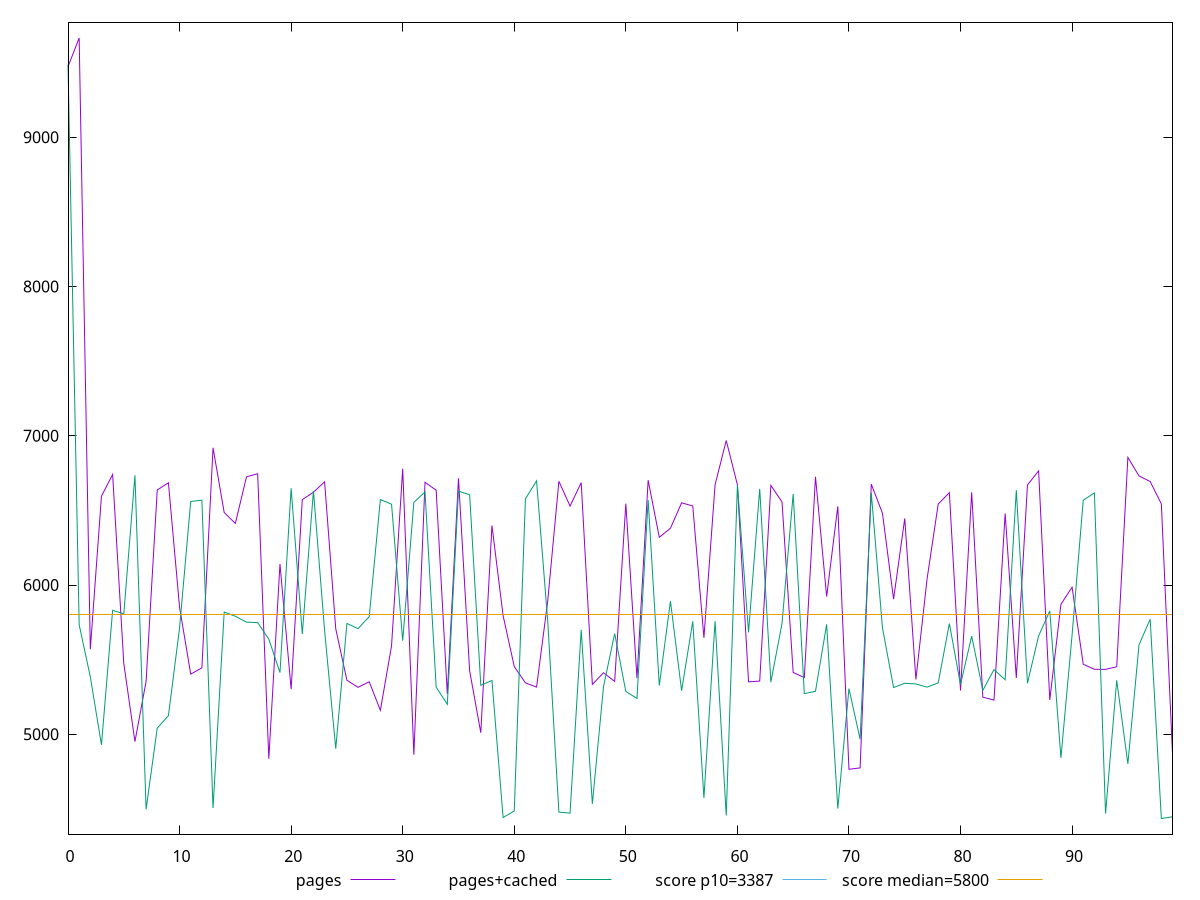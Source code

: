 reset

$pages <<EOF
0 9473.21316865693
1 9666.154918527971
2 5570.152817437738
3 6596.001521453671
4 6740.615484045733
5 5475.156097299203
6 4951.156713837618
7 5355.225159662576
8 6637.270871171567
9 6685.235496939991
10 5850.867564666898
11 5403.433162846337
12 5445.2027184643375
13 6919.787264506685
14 6486.22263319604
15 6413.099654387979
16 6725.409669302089
17 6745.680232629182
18 4836.247760194782
19 6140.764428046872
20 5302.29362987691
21 6572.272449554263
22 6622.230957216252
23 6691.755896796509
24 5706.320796458036
25 5362.2303801049775
26 5314.757355090652
27 5351.931553434198
28 5160.602086170547
29 5592.699979382762
30 6779.686420817447
31 4862.984752888895
32 6688.633703115062
33 6635.643129004896
34 5270.082301358054
35 6715.190545059653
36 5425.885525621445
37 5010.489466318475
38 6399.019437946456
39 5794.850507832563
40 5453.958047640745
41 5344.719737952386
42 5316.459797884462
43 5893.521959956065
44 6695.366961442376
45 6528.924669295432
46 6685.992904128301
47 5334.149184406915
48 5412.42723377666
49 5354.268935063551
50 6545.380560542777
51 5376.304396631219
52 6702.412740672189
53 6320.103335578191
54 6380.654268678788
55 6550.999550832554
56 6529.941321301752
57 5646.616035217927
58 6671.943908613126
59 6968.417383132562
60 6672.47402044464
61 5351.496107535894
62 5356.630784855319
63 6667.717606841835
64 6556.852400440365
65 5414.340325283624
66 5380.019721361224
67 6725.68515812453
68 5922.885549381899
69 6527.174867713453
70 4765.670938373161
71 4774.87320040934
72 6676.017939709554
73 6482.567460230225
74 5905.221853544557
75 6446.184220308216
76 5367.9808566525435
77 6040.168764362324
78 6542.753626092491
79 6619.549300257274
80 5293.540391563451
81 6621.25050697472
82 5249.038083797514
83 5229.200889343043
84 6480.077028898308
85 5377.462963632523
86 6670.393438047512
87 6765.212980604302
88 5229.8825343635335
89 5871.460553040218
90 5985.526875704121
91 5469.113502464037
92 5435.645474396001
93 5435.106272105856
94 5452.667989233592
95 6855.387357540885
96 6731.113906084233
97 6693.689422389029
98 6544.058440847887
99 4868.3515741596575
EOF

$pagesCached <<EOF
0 9487.57685572942
1 5734.690303850344
2 5384.86522805501
3 4929.196391527898
4 5831.154770311012
5 5806.813043016699
6 6735.586928275928
7 4497.720779951255
8 5042.0188793017205
9 5124.822887838408
10 5712.613815338618
11 6560.389565785861
12 6568.509698763324
13 4505.755856812035
14 5819.087677254315
15 5790.9374697659005
16 5751.493054301788
17 5748.315007742089
18 5637.98182176952
19 5413.33784857341
20 6648.621206905252
21 5672.546886680621
22 6631.02640125669
23 5694.114058184062
24 4904.179409331718
25 5742.813724145911
26 5707.809765029932
27 5788.9871547337825
28 6573.120767938122
29 6541.53646225762
30 5627.189372792294
31 6554.227025337188
32 6623.668178792395
33 5315.8560441677055
34 5200.447520396628
35 6629.494619862545
36 6604.884831133892
37 5328.366321669143
38 5360.888890308676
39 4442.216871137452
40 4486.478217465626
41 6577.6036579673455
42 6697.924546748696
43 5757.474315608075
44 4478.521555353962
45 4471.820910742021
46 5699.71811526728
47 4534.203010359533
48 5320.110293981031
49 5674.946075944939
50 5287.118198091813
51 5240.513472714945
52 6570.191289884203
53 5326.726512585881
54 5892.454510981639
55 5292.602493151491
56 5756.911515681366
57 4573.93077842244
58 5757.842891842826
59 4455.964184059252
60 6668.707150689571
61 5683.691017858861
62 6644.648756528744
63 5349.421771488293
64 5743.393682549769
65 6610.186401640923
66 5272.370699640796
67 5288.535287543237
68 5736.440362544588
69 4502.413603632224
70 5306.6314763933005
71 4966.963398739909
72 6618.5430435564185
73 5714.600120154746
74 5313.250746244433
75 5342.037806074147
76 5337.4476562207965
77 5316.192020061598
78 5344.319729928002
79 5741.899116703112
80 5332.970611474408
81 5657.580592523222
82 5294.689369873651
83 5433.657508140233
84 5365.56189830962
85 6635.7556853395345
86 5341.988767497558
87 5659.633202552914
88 5826.073995027131
89 4842.224341080824
90 5666.102236759193
91 6568.7042994389785
92 6617.398944217372
93 4469.59714936187
94 5361.761226328672
95 4802.411074232307
96 5599.541118197669
97 5771.012137246901
98 4435.740129810638
99 4447.461869623701
EOF

set key outside below
set xrange [0:99]
set yrange [4331.131834036291:9770.763214302318]
set trange [4331.131834036291:9770.763214302318]
set terminal svg size 640, 520 enhanced background rgb 'white'
set output "report_00016_2021-02-10T13-31-48.338Z/speed-index/comparison/line/0_vs_1.svg"

plot $pages title "pages" with line, \
     $pagesCached title "pages+cached" with line, \
     3387 title "score p10=3387", \
     5800 title "score median=5800"

reset
